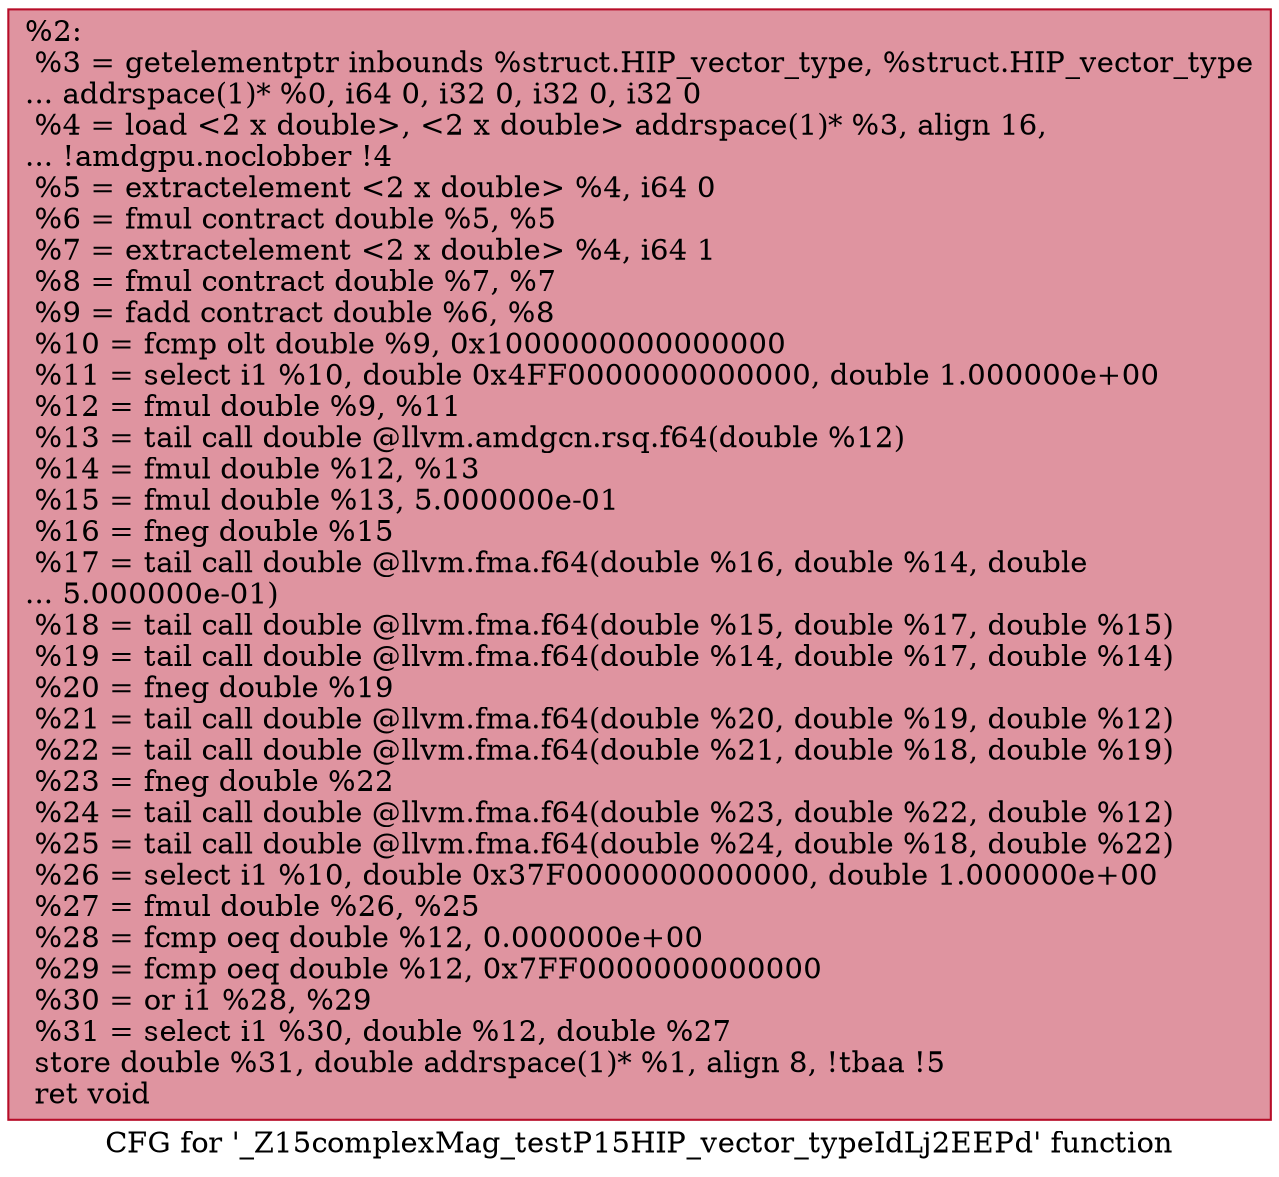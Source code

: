 digraph "CFG for '_Z15complexMag_testP15HIP_vector_typeIdLj2EEPd' function" {
	label="CFG for '_Z15complexMag_testP15HIP_vector_typeIdLj2EEPd' function";

	Node0x5491ca0 [shape=record,color="#b70d28ff", style=filled, fillcolor="#b70d2870",label="{%2:\l  %3 = getelementptr inbounds %struct.HIP_vector_type, %struct.HIP_vector_type\l... addrspace(1)* %0, i64 0, i32 0, i32 0, i32 0\l  %4 = load \<2 x double\>, \<2 x double\> addrspace(1)* %3, align 16,\l... !amdgpu.noclobber !4\l  %5 = extractelement \<2 x double\> %4, i64 0\l  %6 = fmul contract double %5, %5\l  %7 = extractelement \<2 x double\> %4, i64 1\l  %8 = fmul contract double %7, %7\l  %9 = fadd contract double %6, %8\l  %10 = fcmp olt double %9, 0x1000000000000000\l  %11 = select i1 %10, double 0x4FF0000000000000, double 1.000000e+00\l  %12 = fmul double %9, %11\l  %13 = tail call double @llvm.amdgcn.rsq.f64(double %12)\l  %14 = fmul double %12, %13\l  %15 = fmul double %13, 5.000000e-01\l  %16 = fneg double %15\l  %17 = tail call double @llvm.fma.f64(double %16, double %14, double\l... 5.000000e-01)\l  %18 = tail call double @llvm.fma.f64(double %15, double %17, double %15)\l  %19 = tail call double @llvm.fma.f64(double %14, double %17, double %14)\l  %20 = fneg double %19\l  %21 = tail call double @llvm.fma.f64(double %20, double %19, double %12)\l  %22 = tail call double @llvm.fma.f64(double %21, double %18, double %19)\l  %23 = fneg double %22\l  %24 = tail call double @llvm.fma.f64(double %23, double %22, double %12)\l  %25 = tail call double @llvm.fma.f64(double %24, double %18, double %22)\l  %26 = select i1 %10, double 0x37F0000000000000, double 1.000000e+00\l  %27 = fmul double %26, %25\l  %28 = fcmp oeq double %12, 0.000000e+00\l  %29 = fcmp oeq double %12, 0x7FF0000000000000\l  %30 = or i1 %28, %29\l  %31 = select i1 %30, double %12, double %27\l  store double %31, double addrspace(1)* %1, align 8, !tbaa !5\l  ret void\l}"];
}
